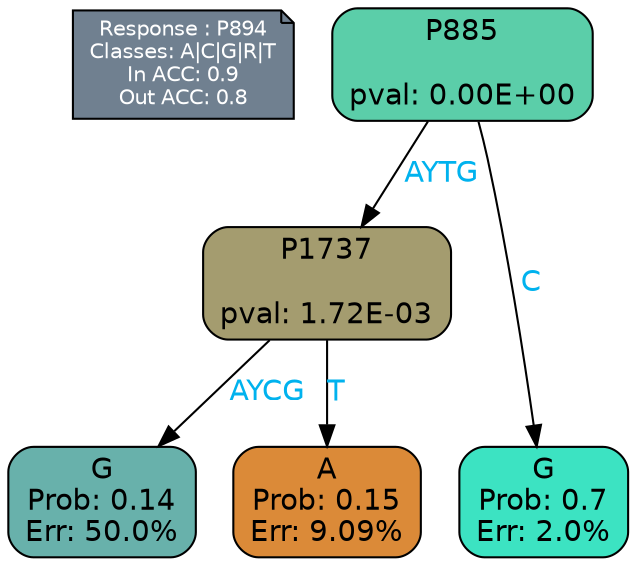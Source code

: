digraph Tree {
node [shape=box, style="filled, rounded", color="black", fontname=helvetica] ;
graph [ranksep=equally, splines=polylines, bgcolor=transparent, dpi=600] ;
edge [fontname=helvetica] ;
LEGEND [label="Response : P894
Classes: A|C|G|R|T
In ACC: 0.9
Out ACC: 0.8
",shape=note,align=left,style=filled,fillcolor="slategray",fontcolor="white",fontsize=10];1 [label="P885

pval: 0.00E+00", fillcolor="#5bcea9"] ;
2 [label="P1737

pval: 1.72E-03", fillcolor="#a49c6f"] ;
3 [label="G
Prob: 0.14
Err: 50.0%", fillcolor="#68b1ab"] ;
4 [label="A
Prob: 0.15
Err: 9.09%", fillcolor="#db8a38"] ;
5 [label="G
Prob: 0.7
Err: 2.0%", fillcolor="#3ce3c2"] ;
1 -> 2 [label="AYTG",fontcolor=deepskyblue2] ;
1 -> 5 [label="C",fontcolor=deepskyblue2] ;
2 -> 3 [label="AYCG",fontcolor=deepskyblue2] ;
2 -> 4 [label="T",fontcolor=deepskyblue2] ;
{rank = same; 3;4;5;}{rank = same; LEGEND;1;}}